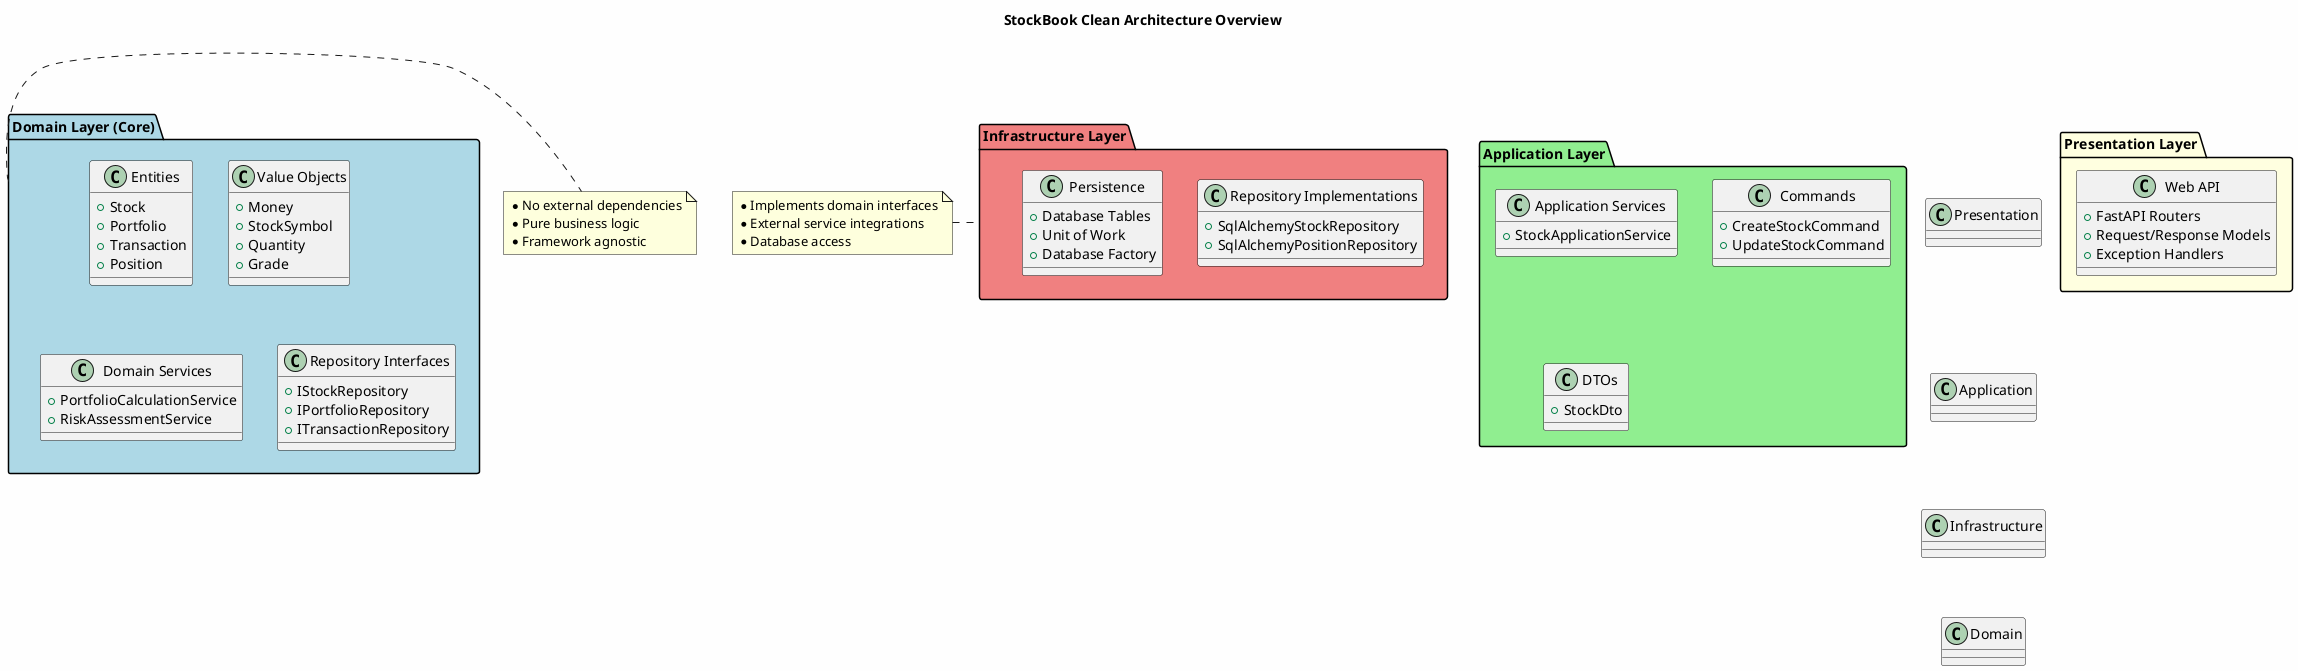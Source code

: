 @startuml 03_clean_architecture_overview
!define RECTANGLE class

skinparam backgroundColor #FEFEFE
skinparam rectangleBorderColor #000000
skinparam rectangleBackgroundColor #FFFFCC

title StockBook Clean Architecture Overview

package "Domain Layer (Core)" #LightBlue {
    RECTANGLE Entities {
        + Stock
        + Portfolio
        + Transaction
        + Position
    }

    RECTANGLE "Value Objects" {
        + Money
        + StockSymbol
        + Quantity
        + Grade
    }

    RECTANGLE "Domain Services" {
        + PortfolioCalculationService
        + RiskAssessmentService
    }

    RECTANGLE "Repository Interfaces" {
        + IStockRepository
        + IPortfolioRepository
        + ITransactionRepository
    }
}

package "Application Layer" #LightGreen {
    RECTANGLE "Application Services" {
        + StockApplicationService
    }

    RECTANGLE Commands {
        + CreateStockCommand
        + UpdateStockCommand
    }

    RECTANGLE DTOs {
        + StockDto
    }
}

package "Infrastructure Layer" #LightCoral {
    RECTANGLE "Repository Implementations" {
        + SqlAlchemyStockRepository
        + SqlAlchemyPositionRepository
    }

    RECTANGLE Persistence {
        + Database Tables
        + Unit of Work
        + Database Factory
    }
}

package "Presentation Layer" #LightYellow {
    RECTANGLE "Web API" {
        + FastAPI Routers
        + Request/Response Models
        + Exception Handlers
    }
}

note right of "Domain Layer (Core)"
  * No external dependencies
  * Pure business logic
  * Framework agnostic
end note

note left of "Infrastructure Layer"
  * Implements domain interfaces
  * External service integrations
  * Database access
end note

Presentation -[hidden]down-> Application
Application -[hidden]down-> Infrastructure
Infrastructure -[hidden]down-> Domain

@enduml
